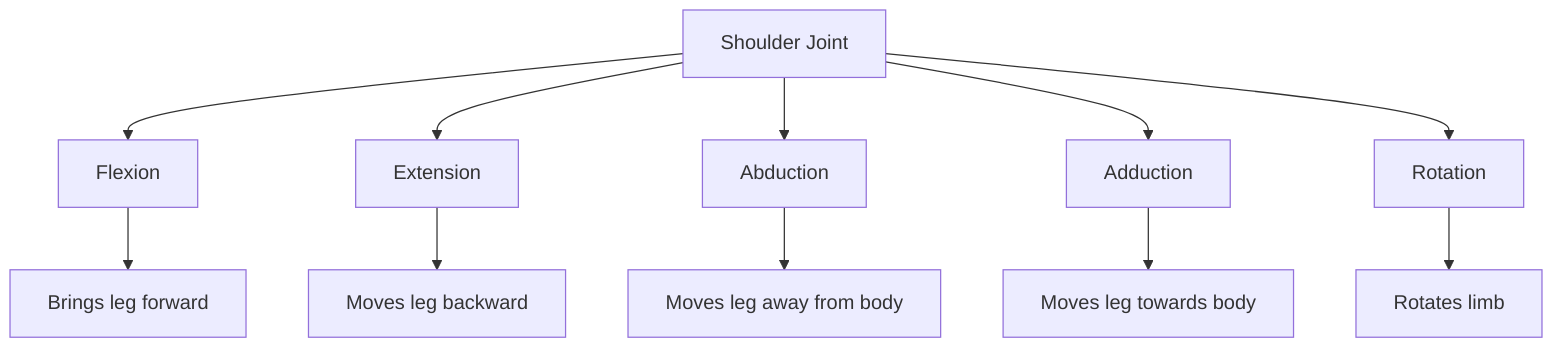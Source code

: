 graph TD
    A[Shoulder Joint] --> B[Flexion]
    A --> C[Extension]
    A --> D[Abduction]
    A --> E[Adduction]
    A --> F[Rotation]
    B --> G[Brings leg forward]
    C --> H[Moves leg backward]
    D --> I[Moves leg away from body]
    E --> J[Moves leg towards body]
    F --> K[Rotates limb]